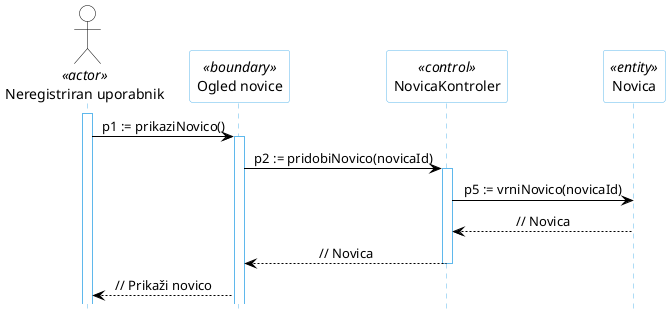 @startuml
hide footbox

skinparam backgroundcolor transparent
skinparam defaultTextAlignment center
skinparam actorBorderColor black
skinparam actorBackgroundColor white
skinparam arrowColor black
skinparam sequenceLifeLineBorderColor #5FB8EC
skinparam sequenceParticipantBorderColor #5FB8EC
skinparam sequenceParticipantBackgroundColor white

actor "Neregistriran uporabnik" AS U1 <<actor>>

participant "Ogled novice" as R5 <<boundary>>
participant "NovicaKontroler" as R2 <<control>>
participant "Novica" as R4 <<entity>>

activate U1
U1 -> R5: p1 := prikaziNovico()
activate R5
R5 -> R2: p2 := pridobiNovico(novicaId)
activate R2
R2 -> R4: p5 := vrniNovico(novicaId)
R4 --> R2: // Novica
R2 --> R5: // Novica
deactivate R2
R5 --> U1: // Prikaži novico
@enduml
